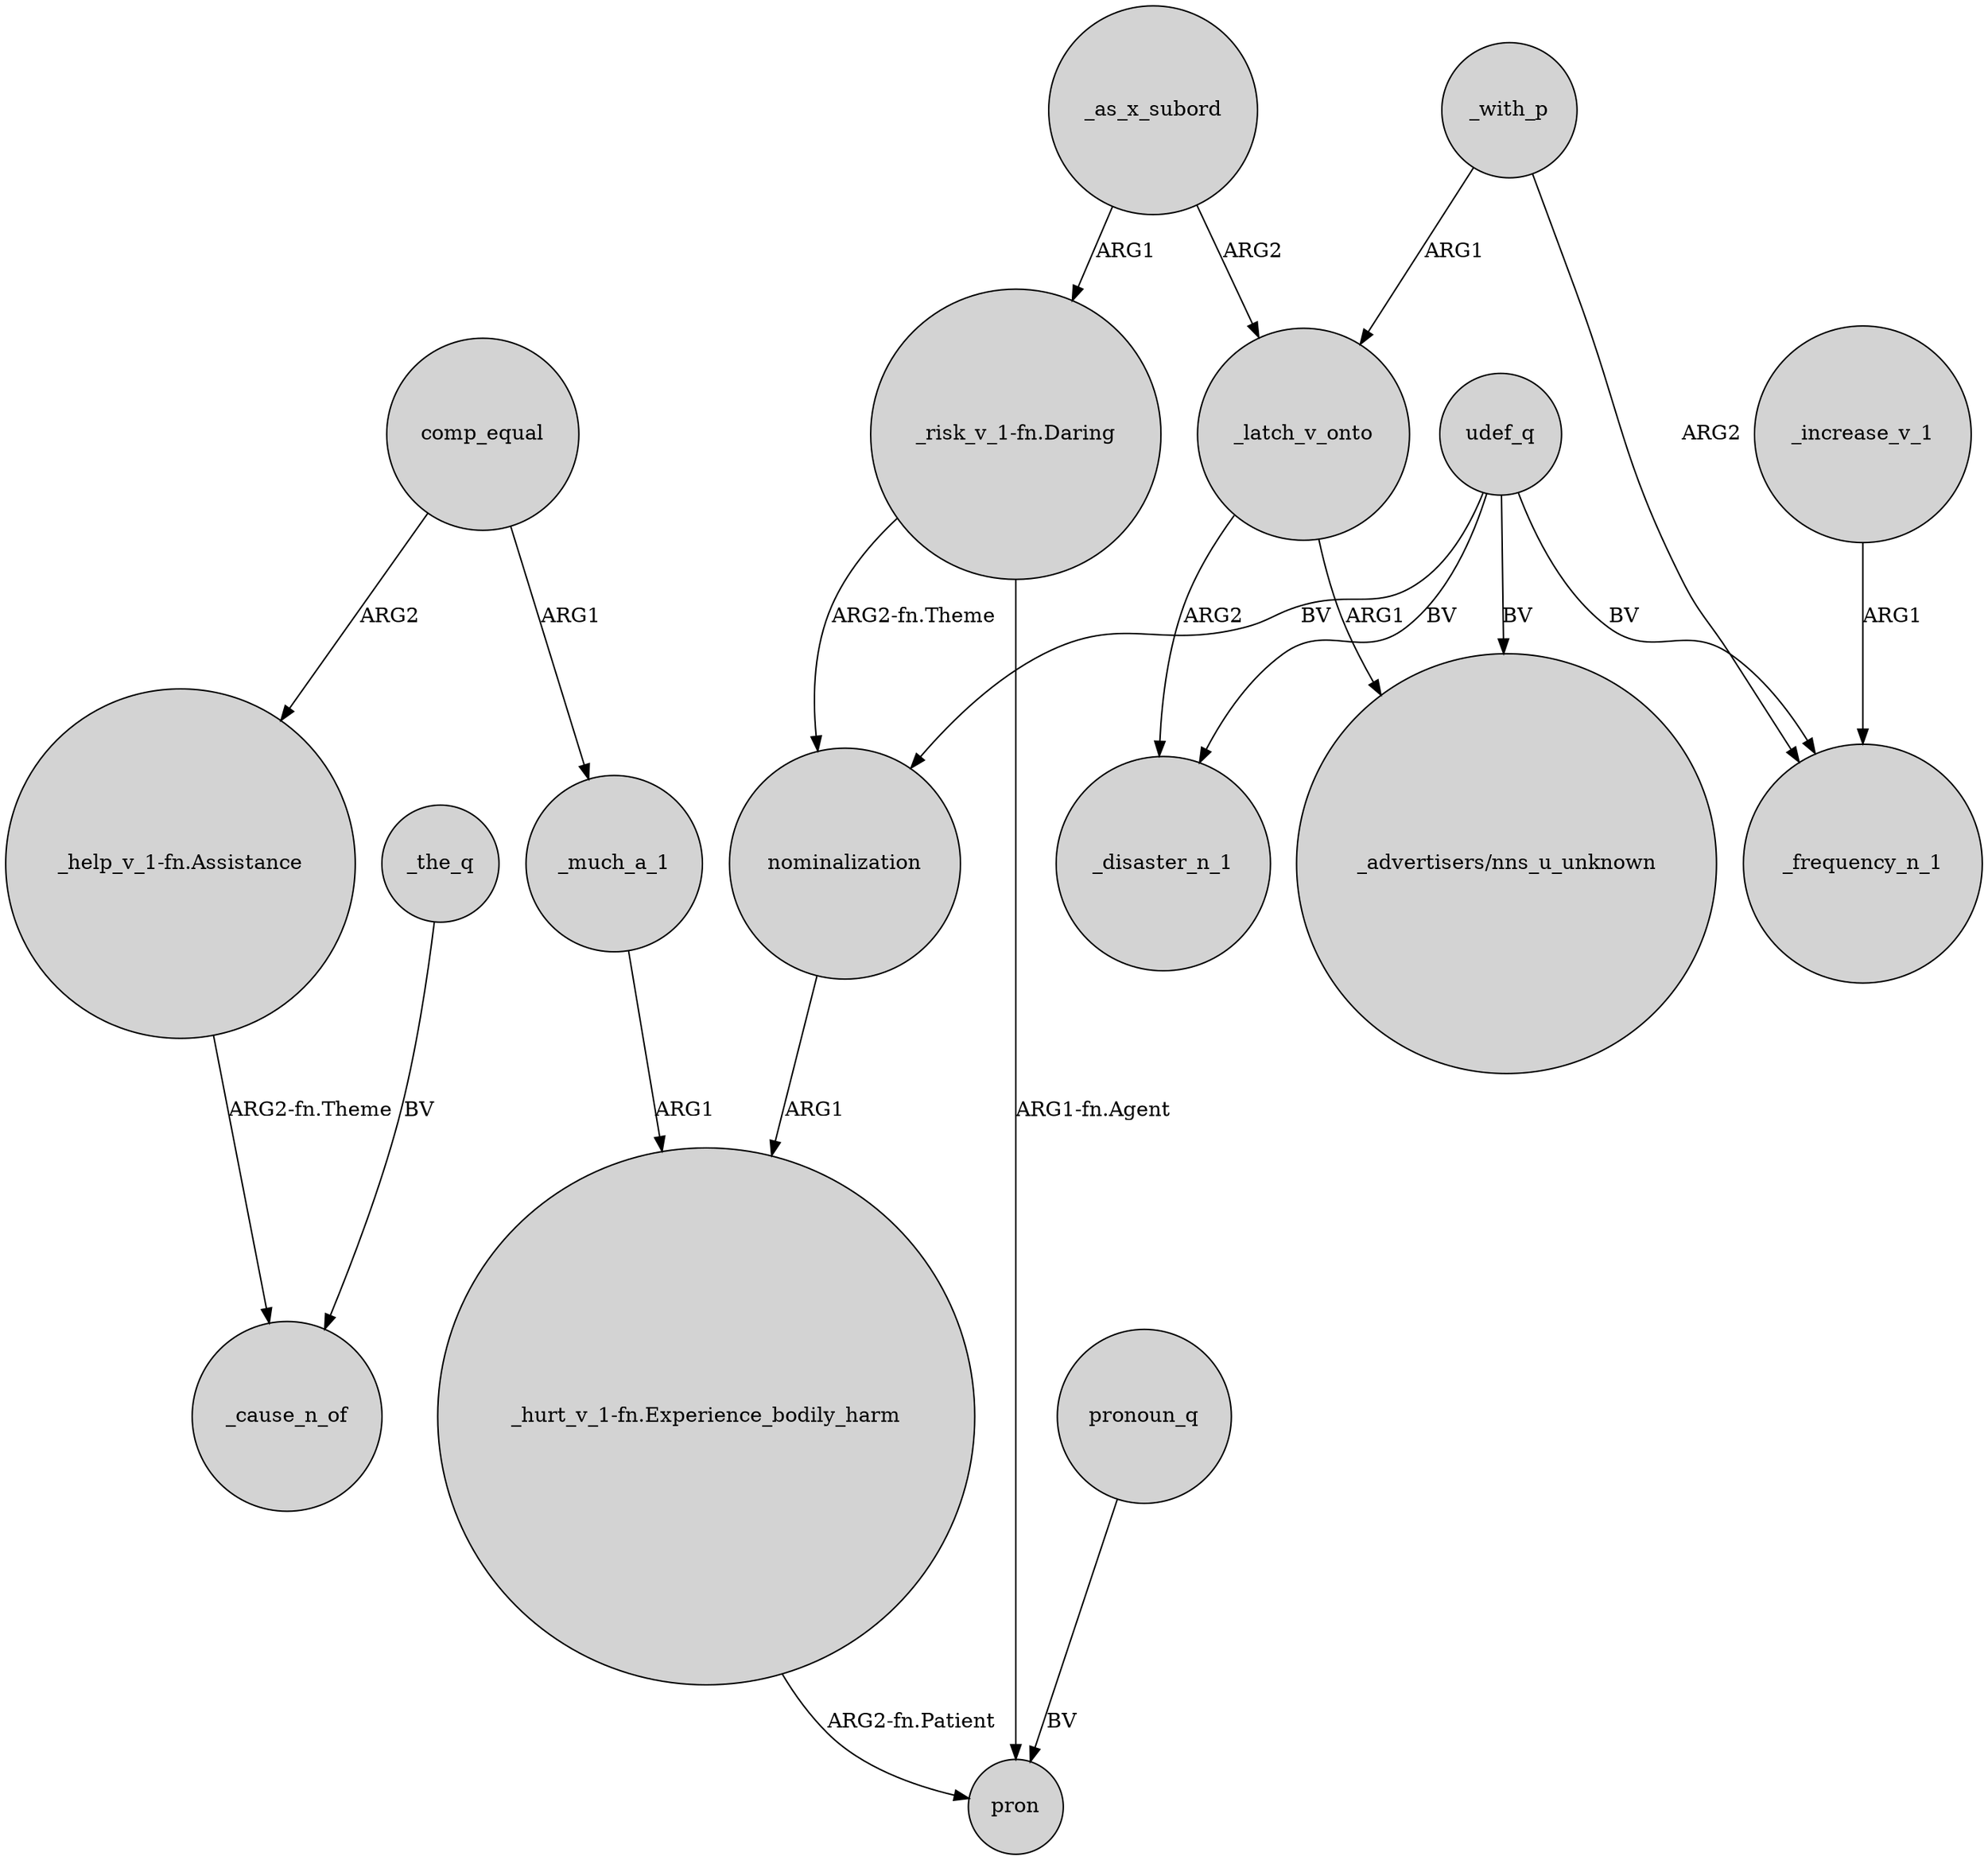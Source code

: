 digraph {
	node [shape=circle style=filled]
	_the_q -> _cause_n_of [label=BV]
	udef_q -> _disaster_n_1 [label=BV]
	"_help_v_1-fn.Assistance" -> _cause_n_of [label="ARG2-fn.Theme"]
	nominalization -> "_hurt_v_1-fn.Experience_bodily_harm" [label=ARG1]
	udef_q -> _frequency_n_1 [label=BV]
	comp_equal -> _much_a_1 [label=ARG1]
	"_hurt_v_1-fn.Experience_bodily_harm" -> pron [label="ARG2-fn.Patient"]
	_as_x_subord -> _latch_v_onto [label=ARG2]
	_latch_v_onto -> _disaster_n_1 [label=ARG2]
	_latch_v_onto -> "_advertisers/nns_u_unknown" [label=ARG1]
	"_risk_v_1-fn.Daring" -> pron [label="ARG1-fn.Agent"]
	pronoun_q -> pron [label=BV]
	comp_equal -> "_help_v_1-fn.Assistance" [label=ARG2]
	_with_p -> _latch_v_onto [label=ARG1]
	udef_q -> "_advertisers/nns_u_unknown" [label=BV]
	_with_p -> _frequency_n_1 [label=ARG2]
	_as_x_subord -> "_risk_v_1-fn.Daring" [label=ARG1]
	udef_q -> nominalization [label=BV]
	"_risk_v_1-fn.Daring" -> nominalization [label="ARG2-fn.Theme"]
	_increase_v_1 -> _frequency_n_1 [label=ARG1]
	_much_a_1 -> "_hurt_v_1-fn.Experience_bodily_harm" [label=ARG1]
}
